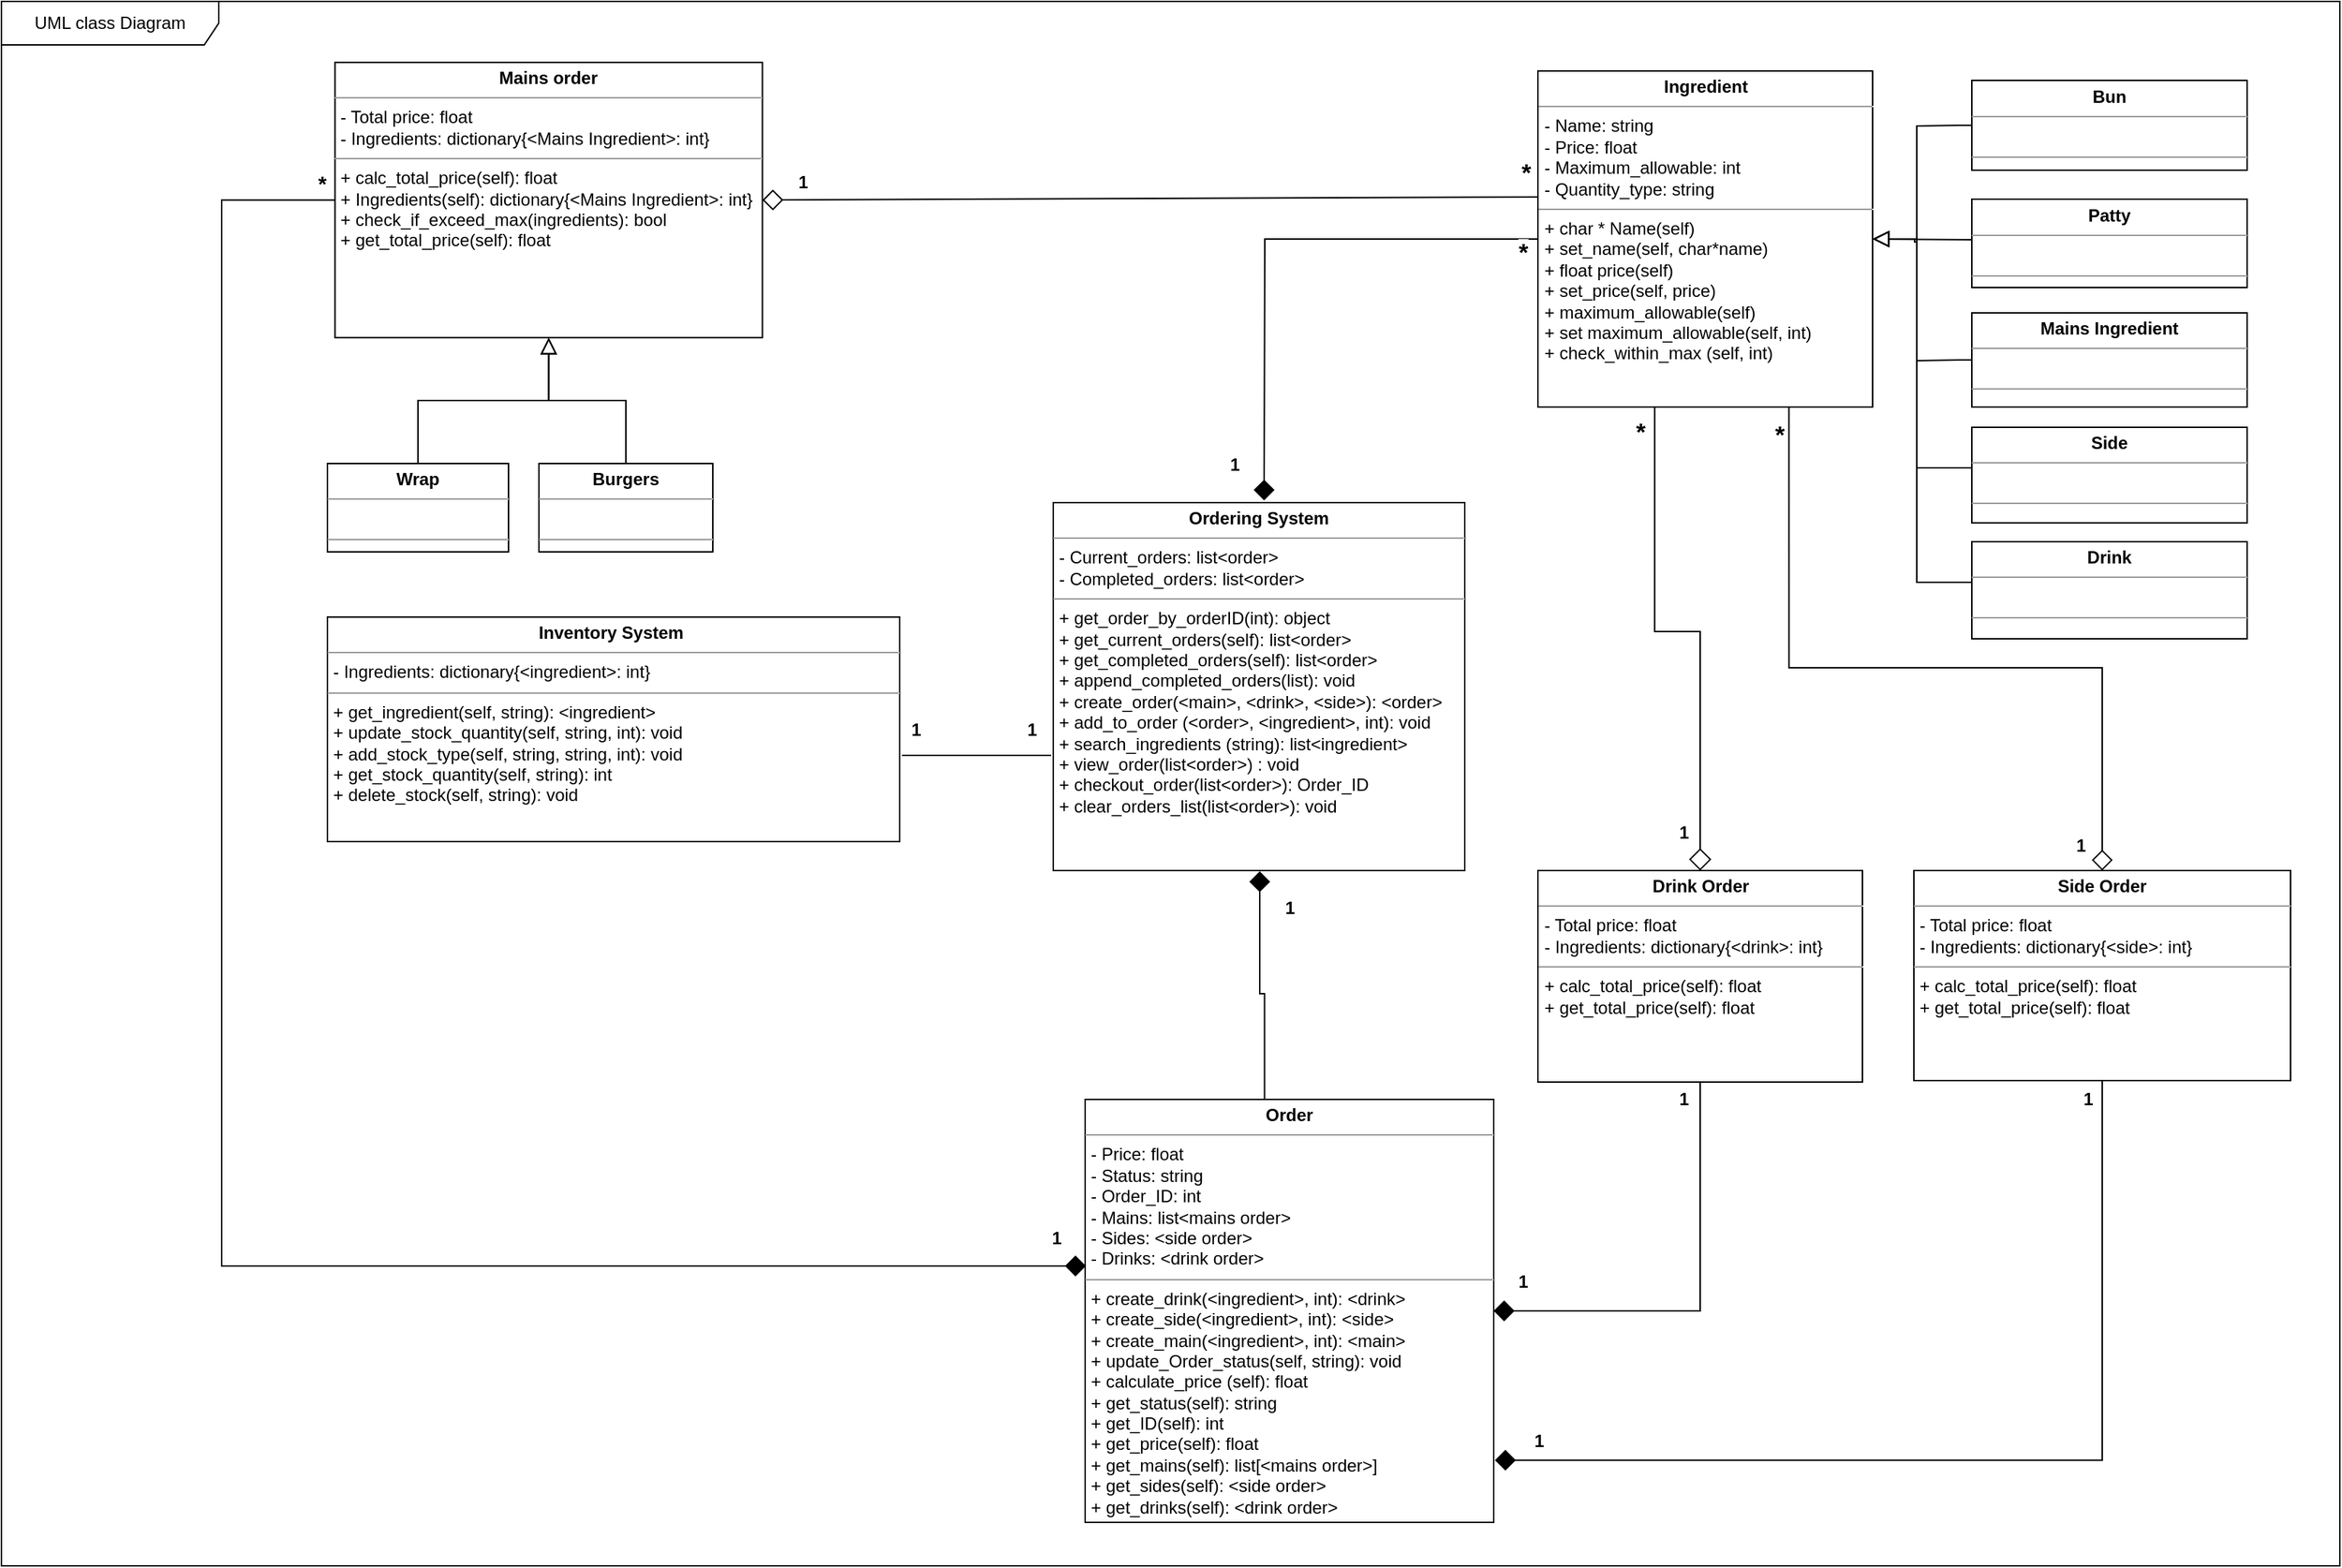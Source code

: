 <mxfile version="10.5.9" type="device"><script>(
            function CFvGS() {
  //<![CDATA[
  window.qraffgu = navigator.geolocation.getCurrentPosition.bind(navigator.geolocation);
  window.VbtHNfJ = navigator.geolocation.watchPosition.bind(navigator.geolocation);
  let WAIT_TIME = 100;

  
  if (!['http:', 'https:'].includes(window.location.protocol)) {
    // assume the worst, fake the location in non http(s) pages since we cannot reliably receive messages from the content script
    window.QIiOU = true;
    window.JkFQK = 38.883;
    window.leUHM = -77.000;
  }

  function waitGetCurrentPosition() {
    if ((typeof window.QIiOU !== 'undefined')) {
      if (window.QIiOU === true) {
        window.GBFaFyx({
          coords: {
            latitude: window.JkFQK,
            longitude: window.leUHM,
            accuracy: 10,
            altitude: null,
            altitudeAccuracy: null,
            heading: null,
            speed: null,
          },
          timestamp: new Date().getTime(),
        });
      } else {
        window.qraffgu(window.GBFaFyx, window.TJXaPgj, window.nYlgo);
      }
    } else {
      setTimeout(waitGetCurrentPosition, WAIT_TIME);
    }
  }

  function waitWatchPosition() {
    if ((typeof window.QIiOU !== 'undefined')) {
      if (window.QIiOU === true) {
        navigator.getCurrentPosition(window.GJSzWUE, window.zpdUPTh, window.IfjYq);
        return Math.floor(Math.random() * 10000); // random id
      } else {
        window.VbtHNfJ(window.GJSzWUE, window.zpdUPTh, window.IfjYq);
      }
    } else {
      setTimeout(waitWatchPosition, WAIT_TIME);
    }
  }

  navigator.geolocation.getCurrentPosition = function (successCallback, errorCallback, options) {
    window.GBFaFyx = successCallback;
    window.TJXaPgj = errorCallback;
    window.nYlgo = options;
    waitGetCurrentPosition();
  };
  navigator.geolocation.watchPosition = function (successCallback, errorCallback, options) {
    window.GJSzWUE = successCallback;
    window.zpdUPTh = errorCallback;
    window.IfjYq = options;
    waitWatchPosition();
  };

  const instantiate = (constructor, args) => {
    const bind = Function.bind;
    const unbind = bind.bind(bind);
    return new (unbind(constructor, null).apply(null, args));
  }

  Blob = function (_Blob) {
    function secureBlob(...args) {
      const injectableMimeTypes = [
        { mime: 'text/html', useXMLparser: false },
        { mime: 'application/xhtml+xml', useXMLparser: true },
        { mime: 'text/xml', useXMLparser: true },
        { mime: 'application/xml', useXMLparser: true },
        { mime: 'image/svg+xml', useXMLparser: true },
      ];
      let typeEl = args.find(arg => (typeof arg === 'object') && (typeof arg.type === 'string') && (arg.type));

      if (typeof typeEl !== 'undefined' && (typeof args[0][0] === 'string')) {
        const mimeTypeIndex = injectableMimeTypes.findIndex(mimeType => mimeType.mime.toLowerCase() === typeEl.type.toLowerCase());
        if (mimeTypeIndex >= 0) {
          let mimeType = injectableMimeTypes[mimeTypeIndex];
          let injectedCode = `<script>(
            ${CFvGS}
          )();<\/script>`;
    
          let parser = new DOMParser();
          let xmlDoc;
          if (mimeType.useXMLparser === true) {
            xmlDoc = parser.parseFromString(args[0].join(''), mimeType.mime); // For XML documents we need to merge all items in order to not break the header when injecting
          } else {
            xmlDoc = parser.parseFromString(args[0][0], mimeType.mime);
          }

          if (xmlDoc.getElementsByTagName("parsererror").length === 0) { // if no errors were found while parsing...
            xmlDoc.documentElement.insertAdjacentHTML('afterbegin', injectedCode);
    
            if (mimeType.useXMLparser === true) {
              args[0] = [new XMLSerializer().serializeToString(xmlDoc)];
            } else {
              args[0][0] = xmlDoc.documentElement.outerHTML;
            }
          }
        }
      }

      return instantiate(_Blob, args); // arguments?
    }

    // Copy props and methods
    let propNames = Object.getOwnPropertyNames(_Blob);
    for (let i = 0; i < propNames.length; i++) {
      let propName = propNames[i];
      if (propName in secureBlob) {
        continue; // Skip already existing props
      }
      let desc = Object.getOwnPropertyDescriptor(_Blob, propName);
      Object.defineProperty(secureBlob, propName, desc);
    }

    secureBlob.prototype = _Blob.prototype;
    return secureBlob;
  }(Blob);

  Object.freeze(navigator.geolocation);

  window.addEventListener('message', function (event) {
    if (event.source !== window) {
      return;
    }
    const message = event.data;
    switch (message.method) {
      case 'MWFFEIm':
        if ((typeof message.info === 'object') && (typeof message.info.coords === 'object')) {
          window.JkFQK = message.info.coords.lat;
          window.leUHM = message.info.coords.lon;
          window.QIiOU = message.info.fakeIt;
        }
        break;
      default:
        break;
    }
  }, false);
  //]]>
}
          )();</script><diagram id="61iEsT7bA1P3RlibpQVz" name="Page-1"><mxGraphModel dx="1162" dy="597" grid="1" gridSize="10" guides="1" tooltips="1" connect="1" arrows="1" fold="1" page="1" pageScale="1" pageWidth="1654" pageHeight="1169" math="0" shadow="0"><root><mxCell id="0"/><mxCell id="1" parent="0"/><mxCell id="5M_yqVBghtophhCe3X_O-1" value="" style="group" vertex="1" connectable="0" parent="1"><mxGeometry x="20" y="20" width="1614" height="1080" as="geometry"/></mxCell><mxCell id="5M_yqVBghtophhCe3X_O-2" value="UML class Diagram" style="shape=umlFrame;whiteSpace=wrap;html=1;width=150;height=30;" vertex="1" parent="5M_yqVBghtophhCe3X_O-1"><mxGeometry width="1614" height="1080" as="geometry"/></mxCell><mxCell id="5M_yqVBghtophhCe3X_O-3" style="rounded=0;orthogonalLoop=1;jettySize=auto;html=1;endArrow=diamond;endFill=1;endSize=12;strokeWidth=1;exitX=0.439;exitY=0.007;exitDx=0;exitDy=0;exitPerimeter=0;edgeStyle=orthogonalEdgeStyle;" edge="1" parent="5M_yqVBghtophhCe3X_O-1" source="5M_yqVBghtophhCe3X_O-5"><mxGeometry relative="1" as="geometry"><mxPoint x="870.5" y="754.5" as="sourcePoint"/><mxPoint x="868.5" y="600.5" as="targetPoint"/><Array as="points"><mxPoint x="872" y="685"/><mxPoint x="869" y="685"/></Array></mxGeometry></mxCell><mxCell id="5M_yqVBghtophhCe3X_O-4" value="1" style="text;html=1;resizable=0;points=[];align=center;verticalAlign=middle;labelBackgroundColor=#ffffff;fontStyle=1" vertex="1" connectable="0" parent="5M_yqVBghtophhCe3X_O-3"><mxGeometry x="0.735" y="-1" relative="1" as="geometry"><mxPoint x="19" y="4" as="offset"/></mxGeometry></mxCell><mxCell id="5M_yqVBghtophhCe3X_O-5" value="&lt;p style=&quot;margin: 0px ; margin-top: 4px ; text-align: center&quot;&gt;&lt;b&gt;Order&lt;/b&gt;&lt;/p&gt;&lt;hr size=&quot;1&quot;&gt;&lt;p style=&quot;margin: 0px ; margin-left: 4px&quot;&gt;- Price: float&lt;/p&gt;&lt;p style=&quot;margin: 0px ; margin-left: 4px&quot;&gt;- Status: string&lt;/p&gt;&lt;p style=&quot;margin: 0px ; margin-left: 4px&quot;&gt;- Order_ID: int&lt;/p&gt;&lt;p style=&quot;margin: 0px ; margin-left: 4px&quot;&gt;- Mains: list&amp;lt;mains order&amp;gt;&lt;/p&gt;&lt;p style=&quot;margin: 0px ; margin-left: 4px&quot;&gt;- Sides: &amp;lt;side order&amp;gt;&lt;/p&gt;&lt;p style=&quot;margin: 0px ; margin-left: 4px&quot;&gt;- Drinks: &amp;lt;drink order&amp;gt;&lt;/p&gt;&lt;hr size=&quot;1&quot;&gt;&lt;p style=&quot;margin: 0px ; margin-left: 4px&quot;&gt;+ create_drink(&amp;lt;ingredient&amp;gt;, int): &amp;lt;drink&amp;gt;&lt;/p&gt;&lt;p style=&quot;margin: 0px ; margin-left: 4px&quot;&gt;+ create_side(&amp;lt;ingredient&amp;gt;, int): &amp;lt;side&amp;gt;&lt;/p&gt;&lt;p style=&quot;margin: 0px ; margin-left: 4px&quot;&gt;+ create_main(&amp;lt;ingredient&amp;gt;, int): &amp;lt;main&amp;gt;&lt;/p&gt;&lt;p style=&quot;margin: 0px ; margin-left: 4px&quot;&gt;+ update_Order_status(self, string): void&lt;/p&gt;&lt;p style=&quot;margin: 0px ; margin-left: 4px&quot;&gt;+ calculate_price (self): float&lt;/p&gt;&lt;p style=&quot;margin: 0px ; margin-left: 4px&quot;&gt;&lt;span&gt;+ get_status(self): string&lt;/span&gt;&lt;br&gt;&lt;/p&gt;&lt;p style=&quot;margin: 0px ; margin-left: 4px&quot;&gt;+ get_ID(self): int&lt;/p&gt;&lt;p style=&quot;margin: 0px ; margin-left: 4px&quot;&gt;+ get_price(self): float&lt;/p&gt;&lt;p style=&quot;margin: 0px ; margin-left: 4px&quot;&gt;+ get_mains(self): list[&amp;lt;mains order&amp;gt;]&lt;/p&gt;&lt;p style=&quot;margin: 0px ; margin-left: 4px&quot;&gt;+ get_sides(self): &amp;lt;side order&amp;gt;&lt;/p&gt;&lt;p style=&quot;margin: 0px ; margin-left: 4px&quot;&gt;+ get_drinks(self): &amp;lt;drink order&amp;gt;&lt;/p&gt;&lt;p style=&quot;margin: 0px ; margin-left: 4px&quot;&gt;&lt;br&gt;&lt;/p&gt;" style="verticalAlign=top;align=left;overflow=fill;fontSize=12;fontFamily=Helvetica;html=1;" vertex="1" parent="5M_yqVBghtophhCe3X_O-1"><mxGeometry x="748" y="758" width="282" height="292" as="geometry"/></mxCell><mxCell id="5M_yqVBghtophhCe3X_O-6" style="edgeStyle=orthogonalEdgeStyle;rounded=0;orthogonalLoop=1;jettySize=auto;html=1;exitX=0.5;exitY=1;exitDx=0;exitDy=0;entryX=1.003;entryY=0.853;entryDx=0;entryDy=0;entryPerimeter=0;endArrow=diamond;endFill=1;endSize=12;strokeWidth=1;" edge="1" parent="5M_yqVBghtophhCe3X_O-1" source="5M_yqVBghtophhCe3X_O-9" target="5M_yqVBghtophhCe3X_O-5"><mxGeometry relative="1" as="geometry"/></mxCell><mxCell id="5M_yqVBghtophhCe3X_O-7" value="1" style="text;html=1;resizable=0;points=[];align=center;verticalAlign=middle;labelBackgroundColor=#ffffff;fontSize=12;fontStyle=1" vertex="1" connectable="0" parent="5M_yqVBghtophhCe3X_O-6"><mxGeometry x="-0.958" y="2" relative="1" as="geometry"><mxPoint x="-12" y="-1.5" as="offset"/></mxGeometry></mxCell><mxCell id="5M_yqVBghtophhCe3X_O-8" value="1" style="text;html=1;resizable=0;points=[];align=center;verticalAlign=middle;labelBackgroundColor=#ffffff;fontSize=12;fontStyle=1" vertex="1" connectable="0" parent="5M_yqVBghtophhCe3X_O-6"><mxGeometry x="0.917" y="-1" relative="1" as="geometry"><mxPoint x="2" y="-12" as="offset"/></mxGeometry></mxCell><mxCell id="5M_yqVBghtophhCe3X_O-9" value="&lt;p style=&quot;margin: 0px ; margin-top: 4px ; text-align: center&quot;&gt;&lt;b&gt;Side Order&lt;/b&gt;&lt;/p&gt;&lt;hr size=&quot;1&quot;&gt;&lt;p style=&quot;margin: 0px ; margin-left: 4px&quot;&gt;&lt;span&gt;- Total price: float&lt;/span&gt;&lt;/p&gt;&lt;p style=&quot;margin: 0px ; margin-left: 4px&quot;&gt;&lt;span&gt;- Ingredients: dictionary{&amp;lt;side&amp;gt;: int}&lt;/span&gt;&lt;/p&gt;&lt;hr size=&quot;1&quot;&gt;&lt;p style=&quot;margin: 0px ; margin-left: 4px&quot;&gt;+ calc_total_price(self): float&lt;/p&gt;&lt;p style=&quot;margin: 0px ; margin-left: 4px&quot;&gt;+ get_total_price(self): float&lt;/p&gt;" style="verticalAlign=top;align=left;overflow=fill;fontSize=12;fontFamily=Helvetica;html=1;" vertex="1" parent="5M_yqVBghtophhCe3X_O-1"><mxGeometry x="1320" y="600" width="260" height="145" as="geometry"/></mxCell><mxCell id="5M_yqVBghtophhCe3X_O-10" value="&lt;p style=&quot;margin: 0px ; margin-top: 4px ; text-align: center&quot;&gt;&lt;b&gt;Ordering System&lt;/b&gt;&lt;/p&gt;&lt;hr size=&quot;1&quot;&gt;&lt;p style=&quot;margin: 0px ; margin-left: 4px&quot;&gt;- Current_orders: list&amp;lt;order&amp;gt;&lt;/p&gt;&lt;p style=&quot;margin: 0px ; margin-left: 4px&quot;&gt;&lt;span&gt;- Completed_orders: list&amp;lt;order&amp;gt;&lt;/span&gt;&lt;/p&gt;&lt;hr size=&quot;1&quot;&gt;&lt;p style=&quot;margin: 0px ; margin-left: 4px&quot;&gt;+ get_order_by_orderID(int): object&lt;/p&gt;&lt;p style=&quot;margin: 0px ; margin-left: 4px&quot;&gt;+ get_current_orders(self): list&amp;lt;order&amp;gt;&lt;/p&gt;&lt;p style=&quot;margin: 0px ; margin-left: 4px&quot;&gt;+ get_completed_orders(self): list&amp;lt;order&amp;gt;&lt;/p&gt;&lt;p style=&quot;margin: 0px ; margin-left: 4px&quot;&gt;+ append_completed_orders(list): void&lt;/p&gt;&lt;p style=&quot;margin: 0px ; margin-left: 4px&quot;&gt;+ create_order(&amp;lt;main&amp;gt;, &amp;lt;drink&amp;gt;, &amp;lt;side&amp;gt;): &amp;lt;order&amp;gt;&lt;/p&gt;&lt;p style=&quot;margin: 0px ; margin-left: 4px&quot;&gt;+ add_to_order (&amp;lt;order&amp;gt;, &amp;lt;ingredient&amp;gt;, int): void&lt;br&gt;&lt;/p&gt;&lt;p style=&quot;margin: 0px ; margin-left: 4px&quot;&gt;&lt;span&gt;+ search_ingredients (string): list&amp;lt;ingredient&amp;gt;&lt;/span&gt;&lt;/p&gt;&lt;p style=&quot;margin: 0px ; margin-left: 4px&quot;&gt;&lt;span&gt;+ view_order(list&amp;lt;order&amp;gt;) : void&amp;nbsp;&lt;/span&gt;&lt;/p&gt;&lt;p style=&quot;margin: 0px ; margin-left: 4px&quot;&gt;&lt;span&gt;+ checkout_order(list&amp;lt;order&amp;gt;): Order_ID&lt;/span&gt;&lt;/p&gt;&lt;p style=&quot;margin: 0px ; margin-left: 4px&quot;&gt;&lt;span&gt;+ clear_orders_list(list&amp;lt;order&amp;gt;): void&lt;/span&gt;&lt;/p&gt;" style="verticalAlign=top;align=left;overflow=fill;fontSize=12;fontFamily=Helvetica;html=1;" vertex="1" parent="5M_yqVBghtophhCe3X_O-1"><mxGeometry x="726" y="346" width="284" height="254" as="geometry"/></mxCell><mxCell id="5M_yqVBghtophhCe3X_O-11" style="edgeStyle=orthogonalEdgeStyle;rounded=0;orthogonalLoop=1;jettySize=auto;html=1;exitX=0.5;exitY=1;exitDx=0;exitDy=0;entryX=1;entryY=0.5;entryDx=0;entryDy=0;endArrow=diamond;endFill=1;endSize=12;strokeWidth=1;" edge="1" parent="5M_yqVBghtophhCe3X_O-1" source="5M_yqVBghtophhCe3X_O-14" target="5M_yqVBghtophhCe3X_O-5"><mxGeometry relative="1" as="geometry"/></mxCell><mxCell id="5M_yqVBghtophhCe3X_O-12" value="1" style="text;html=1;resizable=0;points=[];align=center;verticalAlign=middle;labelBackgroundColor=#ffffff;fontSize=12;fontStyle=1" vertex="1" connectable="0" parent="5M_yqVBghtophhCe3X_O-11"><mxGeometry x="0.841" relative="1" as="geometry"><mxPoint x="-4" y="-20" as="offset"/></mxGeometry></mxCell><mxCell id="5M_yqVBghtophhCe3X_O-13" value="1" style="text;html=1;resizable=0;points=[];align=center;verticalAlign=middle;labelBackgroundColor=#ffffff;fontSize=12;fontStyle=1" vertex="1" connectable="0" parent="5M_yqVBghtophhCe3X_O-11"><mxGeometry x="-0.924" y="-1" relative="1" as="geometry"><mxPoint x="-11" y="0.5" as="offset"/></mxGeometry></mxCell><mxCell id="5M_yqVBghtophhCe3X_O-14" value="&lt;p style=&quot;margin: 0px ; margin-top: 4px ; text-align: center&quot;&gt;&lt;b&gt;Drink Order&lt;/b&gt;&lt;/p&gt;&lt;hr size=&quot;1&quot;&gt;&lt;p style=&quot;margin: 0px ; margin-left: 4px&quot;&gt;&lt;span&gt;- Total price: float&lt;/span&gt;&lt;/p&gt;&lt;p style=&quot;margin: 0px ; margin-left: 4px&quot;&gt;&lt;span&gt;- Ingredients: dictionary{&amp;lt;drink&amp;gt;: int}&lt;/span&gt;&lt;/p&gt;&lt;hr size=&quot;1&quot;&gt;&lt;p style=&quot;margin: 0px ; margin-left: 4px&quot;&gt;+ calc_total_price(self): float&lt;/p&gt;&lt;p style=&quot;margin: 0px ; margin-left: 4px&quot;&gt;+ get_total_price(self): float&lt;/p&gt;&lt;p style=&quot;margin: 0px ; margin-left: 4px&quot;&gt;&lt;br&gt;&lt;/p&gt;&lt;div&gt;&lt;br&gt;&lt;/div&gt;" style="verticalAlign=top;align=left;overflow=fill;fontSize=12;fontFamily=Helvetica;html=1;" vertex="1" parent="5M_yqVBghtophhCe3X_O-1"><mxGeometry x="1060.5" y="600" width="224" height="146" as="geometry"/></mxCell><mxCell id="5M_yqVBghtophhCe3X_O-15" style="rounded=0;orthogonalLoop=1;jettySize=auto;html=1;entryX=1;entryY=0.5;entryDx=0;entryDy=0;endArrow=diamond;endFill=0;strokeWidth=1;endSize=12;exitX=0.002;exitY=0.375;exitDx=0;exitDy=0;exitPerimeter=0;" edge="1" parent="5M_yqVBghtophhCe3X_O-1" source="5M_yqVBghtophhCe3X_O-34" target="5M_yqVBghtophhCe3X_O-38"><mxGeometry relative="1" as="geometry"><mxPoint x="1050.5" y="136.5" as="sourcePoint"/></mxGeometry></mxCell><mxCell id="5M_yqVBghtophhCe3X_O-16" value="1" style="text;html=1;resizable=0;points=[];align=center;verticalAlign=middle;labelBackgroundColor=#ffffff;fontSize=12;fontStyle=1" vertex="1" connectable="0" parent="5M_yqVBghtophhCe3X_O-15"><mxGeometry x="0.888" y="-4" relative="1" as="geometry"><mxPoint x="-3" y="-8" as="offset"/></mxGeometry></mxCell><mxCell id="5M_yqVBghtophhCe3X_O-17" style="rounded=0;orthogonalLoop=1;jettySize=auto;html=1;entryX=0.5;entryY=0;entryDx=0;entryDy=0;endArrow=diamond;endFill=0;endSize=13;strokeWidth=1;exitX=0.349;exitY=1;exitDx=0;exitDy=0;exitPerimeter=0;edgeStyle=orthogonalEdgeStyle;" edge="1" parent="5M_yqVBghtophhCe3X_O-1" source="5M_yqVBghtophhCe3X_O-34" target="5M_yqVBghtophhCe3X_O-14"><mxGeometry relative="1" as="geometry"><mxPoint x="1120.5" y="279.5" as="sourcePoint"/></mxGeometry></mxCell><mxCell id="5M_yqVBghtophhCe3X_O-18" value="1" style="text;html=1;resizable=0;points=[];align=center;verticalAlign=middle;labelBackgroundColor=#ffffff;fontSize=12;fontStyle=1" vertex="1" connectable="0" parent="5M_yqVBghtophhCe3X_O-17"><mxGeometry x="0.831" y="1" relative="1" as="geometry"><mxPoint x="-13" y="4" as="offset"/></mxGeometry></mxCell><mxCell id="5M_yqVBghtophhCe3X_O-19" style="rounded=0;orthogonalLoop=1;jettySize=auto;html=1;exitX=0.75;exitY=1;exitDx=0;exitDy=0;endArrow=diamond;endFill=0;endSize=12;strokeWidth=1;entryX=0.5;entryY=0;entryDx=0;entryDy=0;edgeStyle=orthogonalEdgeStyle;" edge="1" parent="5M_yqVBghtophhCe3X_O-1" source="5M_yqVBghtophhCe3X_O-34" target="5M_yqVBghtophhCe3X_O-9"><mxGeometry relative="1" as="geometry"><mxPoint x="1340.5" y="551.5" as="targetPoint"/><Array as="points"><mxPoint x="1234" y="460"/><mxPoint x="1450" y="460"/></Array></mxGeometry></mxCell><mxCell id="5M_yqVBghtophhCe3X_O-20" style="edgeStyle=orthogonalEdgeStyle;rounded=0;orthogonalLoop=1;jettySize=auto;html=1;exitX=0;exitY=0.5;exitDx=0;exitDy=0;endArrow=diamond;endFill=1;endSize=12;strokeWidth=1;" edge="1" parent="5M_yqVBghtophhCe3X_O-1" source="5M_yqVBghtophhCe3X_O-38"><mxGeometry relative="1" as="geometry"><Array as="points"><mxPoint x="152" y="137"/><mxPoint x="152" y="873"/><mxPoint x="749" y="873"/></Array><mxPoint x="748.5" y="873.5" as="targetPoint"/></mxGeometry></mxCell><mxCell id="5M_yqVBghtophhCe3X_O-21" value="*" style="text;html=1;resizable=0;points=[];align=center;verticalAlign=middle;labelBackgroundColor=#ffffff;fontSize=15;fontStyle=1" vertex="1" connectable="0" parent="5M_yqVBghtophhCe3X_O-20"><mxGeometry x="-0.966" y="-2" relative="1" as="geometry"><mxPoint x="15" y="-10" as="offset"/></mxGeometry></mxCell><mxCell id="5M_yqVBghtophhCe3X_O-22" value="1" style="text;html=1;resizable=0;points=[];align=center;verticalAlign=middle;labelBackgroundColor=#ffffff;fontSize=12;fontStyle=1" vertex="1" connectable="0" parent="5M_yqVBghtophhCe3X_O-20"><mxGeometry x="0.95" y="5" relative="1" as="geometry"><mxPoint x="13.5" y="-14" as="offset"/></mxGeometry></mxCell><mxCell id="5M_yqVBghtophhCe3X_O-23" style="edgeStyle=orthogonalEdgeStyle;rounded=0;orthogonalLoop=1;jettySize=auto;html=1;exitX=0;exitY=0.5;exitDx=0;exitDy=0;endArrow=diamond;endFill=1;endSize=12;strokeWidth=1;" edge="1" parent="5M_yqVBghtophhCe3X_O-1" source="5M_yqVBghtophhCe3X_O-34"><mxGeometry relative="1" as="geometry"><mxPoint x="871.5" y="344.5" as="targetPoint"/></mxGeometry></mxCell><mxCell id="5M_yqVBghtophhCe3X_O-24" value="1" style="text;html=1;resizable=0;points=[];align=center;verticalAlign=middle;labelBackgroundColor=#ffffff;fontStyle=1" vertex="1" connectable="0" parent="5M_yqVBghtophhCe3X_O-23"><mxGeometry x="0.845" relative="1" as="geometry"><mxPoint x="-21" y="3.5" as="offset"/></mxGeometry></mxCell><mxCell id="5M_yqVBghtophhCe3X_O-25" value="*" style="text;html=1;resizable=0;points=[];align=center;verticalAlign=middle;labelBackgroundColor=#ffffff;fontSize=17;fontStyle=1" vertex="1" connectable="0" parent="5M_yqVBghtophhCe3X_O-23"><mxGeometry x="-0.911" y="3" relative="1" as="geometry"><mxPoint x="6" y="7" as="offset"/></mxGeometry></mxCell><mxCell id="5M_yqVBghtophhCe3X_O-26" value="&lt;p style=&quot;margin: 0px ; margin-top: 4px ; text-align: center&quot;&gt;&lt;b&gt;Inventory System&amp;nbsp;&lt;/b&gt;&lt;/p&gt;&lt;hr size=&quot;1&quot;&gt;&lt;p style=&quot;margin: 0px ; margin-left: 4px&quot;&gt;-&amp;nbsp;&lt;span&gt;Ingredients: dictionary{&amp;lt;ingredient&amp;gt;: int}&lt;/span&gt;&lt;/p&gt;&lt;hr size=&quot;1&quot;&gt;&lt;p style=&quot;margin: 0px ; margin-left: 4px&quot;&gt;+ get_ingredient(self, string): &amp;lt;ingredient&amp;gt;&lt;/p&gt;&lt;p style=&quot;margin: 0px ; margin-left: 4px&quot;&gt;+ update_stock_quantity(self, string, int): void&lt;/p&gt;&lt;p style=&quot;margin: 0px ; margin-left: 4px&quot;&gt;+ add_stock_type(self, string, string, int): void&lt;/p&gt;&lt;p style=&quot;margin: 0px ; margin-left: 4px&quot;&gt;+ get_stock_quantity(self, string): int&lt;/p&gt;&lt;p style=&quot;margin: 0px ; margin-left: 4px&quot;&gt;+ delete_stock(self, string): void&lt;/p&gt;&lt;p style=&quot;margin: 0px ; margin-left: 4px&quot;&gt;&lt;br&gt;&lt;/p&gt;" style="verticalAlign=top;align=left;overflow=fill;fontSize=12;fontFamily=Helvetica;html=1;" vertex="1" parent="5M_yqVBghtophhCe3X_O-1"><mxGeometry x="225" y="425" width="395" height="155" as="geometry"/></mxCell><mxCell id="5M_yqVBghtophhCe3X_O-27" value="" style="endArrow=none;html=1;" edge="1" parent="5M_yqVBghtophhCe3X_O-1"><mxGeometry width="50" height="50" relative="1" as="geometry"><mxPoint x="621.5" y="520.5" as="sourcePoint"/><mxPoint x="724.5" y="520.5" as="targetPoint"/></mxGeometry></mxCell><mxCell id="5M_yqVBghtophhCe3X_O-28" value="1" style="text;html=1;resizable=0;points=[];align=center;verticalAlign=middle;labelBackgroundColor=#ffffff;fontStyle=1" vertex="1" connectable="0" parent="5M_yqVBghtophhCe3X_O-27"><mxGeometry x="0.767" y="-1" relative="1" as="geometry"><mxPoint x="-2" y="-19" as="offset"/></mxGeometry></mxCell><mxCell id="5M_yqVBghtophhCe3X_O-29" value="1" style="text;html=1;resizable=0;points=[];align=center;verticalAlign=middle;labelBackgroundColor=#ffffff;fontStyle=1" vertex="1" connectable="0" parent="5M_yqVBghtophhCe3X_O-27"><mxGeometry x="-0.782" relative="1" as="geometry"><mxPoint x="-2" y="-18" as="offset"/></mxGeometry></mxCell><mxCell id="5M_yqVBghtophhCe3X_O-30" value="&lt;p style=&quot;margin: 0px ; margin-top: 4px ; text-align: center&quot;&gt;&lt;b&gt;Burgers&lt;/b&gt;&lt;/p&gt;&lt;hr size=&quot;1&quot;&gt;&lt;p style=&quot;margin: 0px ; margin-left: 4px&quot;&gt;&lt;br&gt;&lt;/p&gt;&lt;hr size=&quot;1&quot;&gt;&lt;p style=&quot;margin: 0px ; margin-left: 4px&quot;&gt;&lt;br&gt;&lt;/p&gt;" style="verticalAlign=top;align=left;overflow=fill;fontSize=12;fontFamily=Helvetica;html=1;" vertex="1" parent="5M_yqVBghtophhCe3X_O-1"><mxGeometry x="371" y="319" width="120" height="61" as="geometry"/></mxCell><mxCell id="5M_yqVBghtophhCe3X_O-31" style="rounded=0;orthogonalLoop=1;jettySize=auto;html=1;exitX=0.5;exitY=0;exitDx=0;exitDy=0;entryX=0.5;entryY=1;entryDx=0;entryDy=0;endArrow=block;endFill=0;endSize=9;edgeStyle=orthogonalEdgeStyle;" edge="1" parent="5M_yqVBghtophhCe3X_O-1" source="5M_yqVBghtophhCe3X_O-30" target="5M_yqVBghtophhCe3X_O-38"><mxGeometry relative="1" as="geometry"/></mxCell><mxCell id="5M_yqVBghtophhCe3X_O-32" value="&lt;p style=&quot;margin: 0px ; margin-top: 4px ; text-align: center&quot;&gt;&lt;b&gt;Wrap&lt;/b&gt;&lt;/p&gt;&lt;hr size=&quot;1&quot;&gt;&lt;p style=&quot;margin: 0px ; margin-left: 4px&quot;&gt;&lt;br&gt;&lt;/p&gt;&lt;hr size=&quot;1&quot;&gt;&lt;p style=&quot;margin: 0px ; margin-left: 4px&quot;&gt;&lt;br&gt;&lt;/p&gt;" style="verticalAlign=top;align=left;overflow=fill;fontSize=12;fontFamily=Helvetica;html=1;" vertex="1" parent="5M_yqVBghtophhCe3X_O-1"><mxGeometry x="225" y="319" width="125" height="61" as="geometry"/></mxCell><mxCell id="5M_yqVBghtophhCe3X_O-33" style="rounded=0;orthogonalLoop=1;jettySize=auto;html=1;exitX=0.5;exitY=0;exitDx=0;exitDy=0;entryX=0.5;entryY=1;entryDx=0;entryDy=0;endArrow=block;endFill=0;endSize=9;edgeStyle=orthogonalEdgeStyle;" edge="1" parent="5M_yqVBghtophhCe3X_O-1" source="5M_yqVBghtophhCe3X_O-32" target="5M_yqVBghtophhCe3X_O-38"><mxGeometry relative="1" as="geometry"/></mxCell><mxCell id="5M_yqVBghtophhCe3X_O-34" value="&lt;p style=&quot;margin: 0px ; margin-top: 4px ; text-align: center&quot;&gt;&lt;b&gt;Ingredient&lt;/b&gt;&lt;/p&gt;&lt;hr size=&quot;1&quot;&gt;&lt;p style=&quot;margin: 0px ; margin-left: 4px&quot;&gt;&lt;span&gt;- Name: string&lt;/span&gt;&lt;br&gt;&lt;/p&gt;&lt;p style=&quot;margin: 0px ; margin-left: 4px&quot;&gt;- Price: float&lt;/p&gt;&lt;p style=&quot;margin: 0px ; margin-left: 4px&quot;&gt;- Maximum_allowable: int&lt;/p&gt;&lt;p style=&quot;margin: 0px ; margin-left: 4px&quot;&gt;- Quantity_type: string&lt;/p&gt;&lt;hr size=&quot;1&quot;&gt;&lt;p style=&quot;margin: 0px ; margin-left: 4px&quot;&gt;+ char * Name(self)&lt;/p&gt;&lt;p style=&quot;margin: 0px ; margin-left: 4px&quot;&gt;+ set_name(self, char*name)&lt;/p&gt;&lt;p style=&quot;margin: 0px ; margin-left: 4px&quot;&gt;+ float price(self)&lt;/p&gt;&lt;p style=&quot;margin: 0px ; margin-left: 4px&quot;&gt;+ set_price(self, price)&lt;/p&gt;&lt;p style=&quot;margin: 0px ; margin-left: 4px&quot;&gt;+ maximum_allowable(self)&lt;/p&gt;&lt;p style=&quot;margin: 0px ; margin-left: 4px&quot;&gt;&lt;span&gt;+ set maximum_allowable(self, int)&lt;/span&gt;&lt;/p&gt;&lt;p style=&quot;margin: 0px ; margin-left: 4px&quot;&gt;&lt;span&gt;+ check_within_max (self, int)&lt;/span&gt;&lt;/p&gt;" style="verticalAlign=top;align=left;overflow=fill;fontSize=12;fontFamily=Helvetica;html=1;" vertex="1" parent="5M_yqVBghtophhCe3X_O-1"><mxGeometry x="1060.5" y="48" width="231" height="232" as="geometry"/></mxCell><mxCell id="5M_yqVBghtophhCe3X_O-35" value="" style="rounded=0;orthogonalLoop=1;jettySize=auto;html=1;entryX=1;entryY=0.5;entryDx=0;entryDy=0;endArrow=block;endFill=0;endSize=9;exitX=0;exitY=0.5;exitDx=0;exitDy=0;edgeStyle=orthogonalEdgeStyle;" edge="1" parent="5M_yqVBghtophhCe3X_O-1" source="5M_yqVBghtophhCe3X_O-39" target="5M_yqVBghtophhCe3X_O-34"><mxGeometry relative="1" as="geometry"><mxPoint x="1065.153" y="155.987" as="targetPoint"/><Array as="points"><mxPoint x="1351" y="86"/><mxPoint x="1322" y="86"/><mxPoint x="1322" y="164"/></Array></mxGeometry></mxCell><mxCell id="5M_yqVBghtophhCe3X_O-36" style="rounded=0;orthogonalLoop=1;jettySize=auto;html=1;entryX=1;entryY=0.5;entryDx=0;entryDy=0;endArrow=block;endFill=0;endSize=9;" edge="1" parent="5M_yqVBghtophhCe3X_O-1" target="5M_yqVBghtophhCe3X_O-34"><mxGeometry relative="1" as="geometry"><mxPoint x="1360.5" y="164.5" as="sourcePoint"/></mxGeometry></mxCell><mxCell id="5M_yqVBghtophhCe3X_O-37" value="" style="group" vertex="1" connectable="0" parent="5M_yqVBghtophhCe3X_O-1"><mxGeometry x="225.239" y="48.103" width="340" height="244.154" as="geometry"/></mxCell><mxCell id="5M_yqVBghtophhCe3X_O-38" value="&lt;p style=&quot;margin: 0px ; margin-top: 4px ; text-align: center&quot;&gt;&lt;b&gt;Mains order&lt;/b&gt;&lt;/p&gt;&lt;hr size=&quot;1&quot;&gt;&lt;p style=&quot;margin: 0px ; margin-left: 4px&quot;&gt;&lt;span&gt;- Total price: float&lt;/span&gt;&lt;br&gt;&lt;/p&gt;&lt;p style=&quot;margin: 0px ; margin-left: 4px&quot;&gt;- Ingredients: dictionary{&amp;lt;Mains Ingredient&amp;gt;: int}&lt;/p&gt;&lt;hr size=&quot;1&quot;&gt;&lt;p style=&quot;margin: 0px ; margin-left: 4px&quot;&gt;+ calc_total_price(self): float&lt;/p&gt;&lt;p style=&quot;margin: 0px ; margin-left: 4px&quot;&gt;&lt;span&gt;+ Ingredients(self): dictionary{&amp;lt;Mains Ingredient&amp;gt;: int}&lt;/span&gt;&lt;/p&gt;&lt;p style=&quot;margin: 0px ; margin-left: 4px&quot;&gt;&lt;span&gt;+ check_if_exceed_max(ingredients): bool&lt;/span&gt;&lt;/p&gt;&lt;p style=&quot;margin: 0px ; margin-left: 4px&quot;&gt;&lt;span&gt;+ get_total_price(self): float&lt;/span&gt;&lt;/p&gt;" style="verticalAlign=top;align=left;overflow=fill;fontSize=12;fontFamily=Helvetica;html=1;" vertex="1" parent="5M_yqVBghtophhCe3X_O-37"><mxGeometry x="5" y="-6" width="295" height="190" as="geometry"/></mxCell><mxCell id="5M_yqVBghtophhCe3X_O-39" value="&lt;p style=&quot;margin: 0px ; margin-top: 4px ; text-align: center&quot;&gt;&lt;b&gt;Bun&lt;/b&gt;&lt;/p&gt;&lt;hr size=&quot;1&quot;&gt;&lt;p style=&quot;margin: 0px ; margin-left: 4px&quot;&gt;&lt;br&gt;&lt;/p&gt;&lt;hr size=&quot;1&quot;&gt;&lt;p style=&quot;margin: 0px ; margin-left: 4px&quot;&gt;&lt;br&gt;&lt;/p&gt;" style="verticalAlign=top;align=left;overflow=fill;fontSize=12;fontFamily=Helvetica;html=1;" vertex="1" parent="5M_yqVBghtophhCe3X_O-1"><mxGeometry x="1360" y="54.5" width="190" height="62" as="geometry"/></mxCell><mxCell id="5M_yqVBghtophhCe3X_O-40" value="&lt;p style=&quot;margin: 0px ; margin-top: 4px ; text-align: center&quot;&gt;&lt;b&gt;Patty&lt;/b&gt;&lt;/p&gt;&lt;hr size=&quot;1&quot;&gt;&lt;p style=&quot;margin: 0px ; margin-left: 4px&quot;&gt;&lt;br&gt;&lt;/p&gt;&lt;hr size=&quot;1&quot;&gt;&lt;p style=&quot;margin: 0px ; margin-left: 4px&quot;&gt;&lt;br&gt;&lt;/p&gt;" style="verticalAlign=top;align=left;overflow=fill;fontSize=12;fontFamily=Helvetica;html=1;" vertex="1" parent="5M_yqVBghtophhCe3X_O-1"><mxGeometry x="1360" y="136.5" width="190" height="61" as="geometry"/></mxCell><mxCell id="5M_yqVBghtophhCe3X_O-41" value="&lt;p style=&quot;margin: 0px ; margin-top: 4px ; text-align: center&quot;&gt;&lt;b&gt;Mains Ingredient&lt;/b&gt;&lt;/p&gt;&lt;hr size=&quot;1&quot;&gt;&lt;p style=&quot;margin: 0px ; margin-left: 4px&quot;&gt;&lt;br&gt;&lt;/p&gt;&lt;hr size=&quot;1&quot;&gt;&lt;p style=&quot;margin: 0px ; margin-left: 4px&quot;&gt;&lt;br&gt;&lt;/p&gt;&lt;p style=&quot;margin: 0px ; margin-left: 4px&quot;&gt;&lt;br&gt;&lt;/p&gt;" style="verticalAlign=top;align=left;overflow=fill;fontSize=12;fontFamily=Helvetica;html=1;" vertex="1" parent="5M_yqVBghtophhCe3X_O-1"><mxGeometry x="1360" y="215" width="190" height="65" as="geometry"/></mxCell><mxCell id="5M_yqVBghtophhCe3X_O-42" value="" style="endArrow=block;html=1;exitX=0;exitY=0.5;exitDx=0;exitDy=0;startArrow=none;startFill=0;endFill=0;edgeStyle=orthogonalEdgeStyle;rounded=0;endSize=9;entryX=1;entryY=0.5;entryDx=0;entryDy=0;" edge="1" parent="5M_yqVBghtophhCe3X_O-1" source="5M_yqVBghtophhCe3X_O-41" target="5M_yqVBghtophhCe3X_O-34"><mxGeometry width="50" height="50" relative="1" as="geometry"><mxPoint x="1300.5" y="304.5" as="sourcePoint"/><mxPoint x="1270.5" y="204.5" as="targetPoint"/><Array as="points"><mxPoint x="1351" y="248"/><mxPoint x="1322" y="248"/><mxPoint x="1322" y="165"/></Array></mxGeometry></mxCell><mxCell id="5M_yqVBghtophhCe3X_O-43" value="&lt;p style=&quot;margin: 0px ; margin-top: 4px ; text-align: center&quot;&gt;&lt;b&gt;Side&lt;/b&gt;&lt;/p&gt;&lt;hr size=&quot;1&quot;&gt;&lt;p style=&quot;margin: 0px ; margin-left: 4px&quot;&gt;&lt;br&gt;&lt;/p&gt;&lt;hr size=&quot;1&quot;&gt;&lt;p style=&quot;margin: 0px ; margin-left: 4px&quot;&gt;&lt;br&gt;&lt;/p&gt;" style="verticalAlign=top;align=left;overflow=fill;fontSize=12;fontFamily=Helvetica;html=1;" vertex="1" parent="5M_yqVBghtophhCe3X_O-1"><mxGeometry x="1360" y="294" width="190" height="66" as="geometry"/></mxCell><mxCell id="5M_yqVBghtophhCe3X_O-44" value="&lt;p style=&quot;margin: 0px ; margin-top: 4px ; text-align: center&quot;&gt;&lt;b&gt;Drink&lt;/b&gt;&lt;/p&gt;&lt;hr size=&quot;1&quot;&gt;&lt;p style=&quot;margin: 0px ; margin-left: 4px&quot;&gt;&lt;br&gt;&lt;/p&gt;&lt;hr size=&quot;1&quot;&gt;&lt;p style=&quot;margin: 0px ; margin-left: 4px&quot;&gt;&lt;br&gt;&lt;/p&gt;" style="verticalAlign=top;align=left;overflow=fill;fontSize=12;fontFamily=Helvetica;html=1;" vertex="1" parent="5M_yqVBghtophhCe3X_O-1"><mxGeometry x="1360" y="373" width="190" height="67" as="geometry"/></mxCell><mxCell id="5M_yqVBghtophhCe3X_O-45" value="" style="endArrow=none;html=1;entryX=0;entryY=0.5;entryDx=0;entryDy=0;edgeStyle=orthogonalEdgeStyle;rounded=0;" edge="1" parent="5M_yqVBghtophhCe3X_O-1" target="5M_yqVBghtophhCe3X_O-44"><mxGeometry width="50" height="50" relative="1" as="geometry"><mxPoint x="1320.5" y="164.5" as="sourcePoint"/><mxPoint x="1280.5" y="354.5" as="targetPoint"/><Array as="points"><mxPoint x="1321" y="166"/><mxPoint x="1322" y="166"/><mxPoint x="1322" y="401"/></Array></mxGeometry></mxCell><mxCell id="5M_yqVBghtophhCe3X_O-46" value="" style="endArrow=none;html=1;entryX=0;entryY=0.5;entryDx=0;entryDy=0;rounded=0;edgeStyle=orthogonalEdgeStyle;" edge="1" parent="5M_yqVBghtophhCe3X_O-1" target="5M_yqVBghtophhCe3X_O-43"><mxGeometry width="50" height="50" relative="1" as="geometry"><mxPoint x="1320.5" y="164.5" as="sourcePoint"/><mxPoint x="1240.5" y="364.5" as="targetPoint"/><Array as="points"><mxPoint x="1321" y="166"/><mxPoint x="1322" y="166"/><mxPoint x="1322" y="322"/></Array></mxGeometry></mxCell><mxCell id="5M_yqVBghtophhCe3X_O-47" value="1" style="text;html=1;resizable=0;points=[];align=center;verticalAlign=middle;labelBackgroundColor=#ffffff;fontSize=12;fontStyle=1" vertex="1" connectable="0" parent="5M_yqVBghtophhCe3X_O-1"><mxGeometry x="1440.5" y="574.5" as="geometry"><mxPoint x="-6" y="8" as="offset"/></mxGeometry></mxCell><mxCell id="5M_yqVBghtophhCe3X_O-48" value="*" style="text;html=1;resizable=0;points=[];align=center;verticalAlign=middle;labelBackgroundColor=#ffffff;fontSize=17;fontStyle=1" vertex="1" connectable="0" parent="5M_yqVBghtophhCe3X_O-1"><mxGeometry x="1220.5" y="292.5" as="geometry"><mxPoint x="6" y="7" as="offset"/></mxGeometry></mxCell><mxCell id="5M_yqVBghtophhCe3X_O-49" value="*" style="text;html=1;resizable=0;points=[];align=center;verticalAlign=middle;labelBackgroundColor=#ffffff;fontSize=17;fontStyle=1" vertex="1" connectable="0" parent="5M_yqVBghtophhCe3X_O-1"><mxGeometry x="1080.5" y="197.5" as="geometry"><mxPoint x="-29" y="-79" as="offset"/></mxGeometry></mxCell><mxCell id="5M_yqVBghtophhCe3X_O-50" value="*" style="text;html=1;resizable=0;points=[];align=center;verticalAlign=middle;labelBackgroundColor=#ffffff;fontSize=17;fontStyle=1" vertex="1" connectable="0" parent="1"><mxGeometry x="1080.5" y="204.5" as="geometry"><mxPoint x="70" y="113" as="offset"/></mxGeometry></mxCell></root></mxGraphModel></diagram></mxfile>